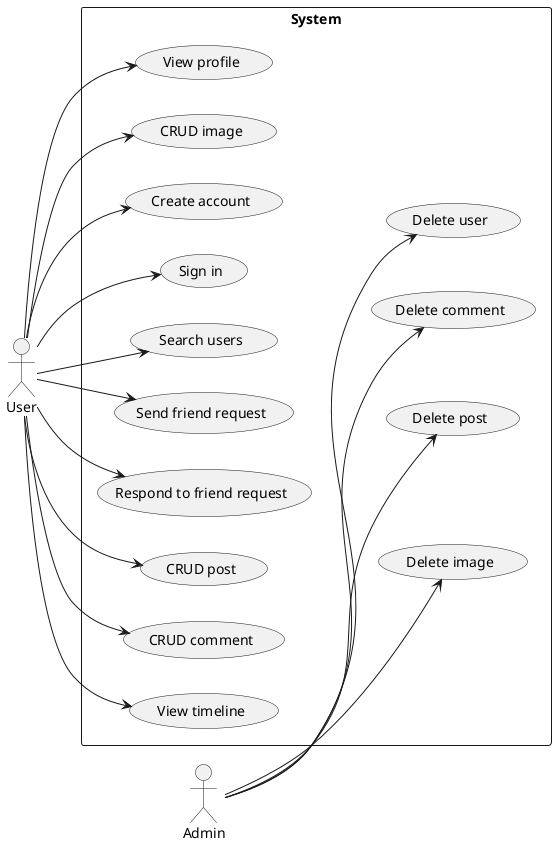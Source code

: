 @startuml

actor User
actor Admin

left to right direction

rectangle "System" {

(Create account) as ca
(Sign in) as si
(Search users) as su
(Send friend request) as sfr
(Respond to friend request) as rfr
(CRUD post) as crudpost
(CRUD comment) as crudcomment
(View timeline) as viewtimeline
(View profile) as vp
(CRUD image) as crudimage

(Delete user) as du
(Delete comment) as dc
(Delete post) as dp
(Delete image) as di

}

User --> ca
User --> si
User --> su
User --> sfr
User --> rfr
User --> crudpost
User --> crudcomment
User --> viewtimeline
User --> vp
User --> crudimage


Admin -down-> du
Admin -down-> dc
Admin -down-> dp
Admin -down-> di

ca -[hidden]- du
si -[hidden]- dc
su -[hidden]- dp
sfr -[hidden]- di

@enduml